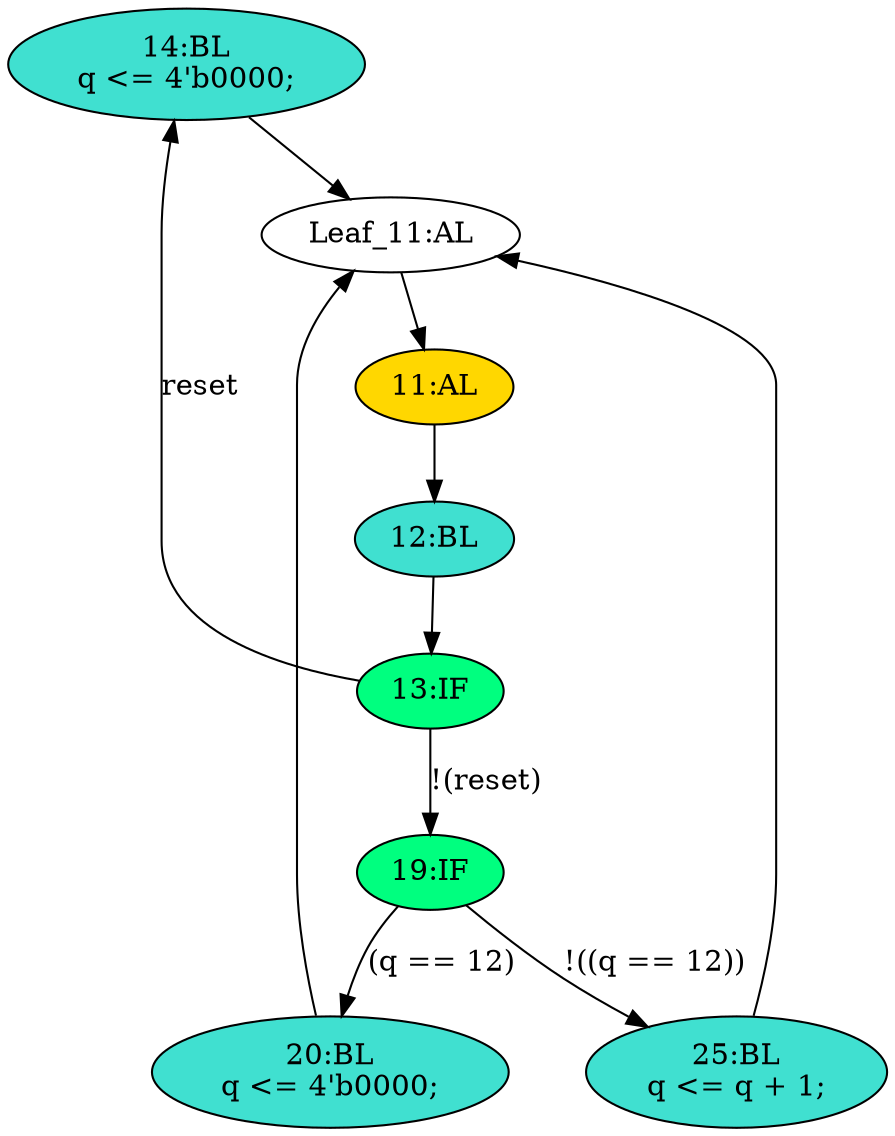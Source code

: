 strict digraph "compose( ,  )" {
	node [label="\N"];
	"14:BL"	[ast="<pyverilog.vparser.ast.Block object at 0x7f83d6c75390>",
		fillcolor=turquoise,
		label="14:BL
q <= 4'b0000;",
		statements="[<pyverilog.vparser.ast.NonblockingSubstitution object at 0x7f83d69b7390>]",
		style=filled,
		typ=Block];
	"Leaf_11:AL"	[def_var="['q']",
		label="Leaf_11:AL"];
	"14:BL" -> "Leaf_11:AL"	[cond="[]",
		lineno=None];
	"13:IF"	[ast="<pyverilog.vparser.ast.IfStatement object at 0x7f83d69b7090>",
		fillcolor=springgreen,
		label="13:IF",
		statements="[]",
		style=filled,
		typ=IfStatement];
	"13:IF" -> "14:BL"	[cond="['reset']",
		label=reset,
		lineno=13];
	"19:IF"	[ast="<pyverilog.vparser.ast.IfStatement object at 0x7f83d694ee90>",
		fillcolor=springgreen,
		label="19:IF",
		statements="[]",
		style=filled,
		typ=IfStatement];
	"13:IF" -> "19:IF"	[cond="['reset']",
		label="!(reset)",
		lineno=13];
	"20:BL"	[ast="<pyverilog.vparser.ast.Block object at 0x7f83d69a34d0>",
		fillcolor=turquoise,
		label="20:BL
q <= 4'b0000;",
		statements="[<pyverilog.vparser.ast.NonblockingSubstitution object at 0x7f83d69a3890>]",
		style=filled,
		typ=Block];
	"20:BL" -> "Leaf_11:AL"	[cond="[]",
		lineno=None];
	"19:IF" -> "20:BL"	[cond="['q']",
		label="(q == 12)",
		lineno=19];
	"25:BL"	[ast="<pyverilog.vparser.ast.Block object at 0x7f83d694e290>",
		fillcolor=turquoise,
		label="25:BL
q <= q + 1;",
		statements="[<pyverilog.vparser.ast.NonblockingSubstitution object at 0x7f83d69b1550>]",
		style=filled,
		typ=Block];
	"19:IF" -> "25:BL"	[cond="['q']",
		label="!((q == 12))",
		lineno=19];
	"11:AL"	[ast="<pyverilog.vparser.ast.Always object at 0x7f83d6c75f10>",
		clk_sens=True,
		fillcolor=gold,
		label="11:AL",
		sens="['clk']",
		statements="[]",
		style=filled,
		typ=Always,
		use_var="['reset', 'q']"];
	"Leaf_11:AL" -> "11:AL";
	"12:BL"	[ast="<pyverilog.vparser.ast.Block object at 0x7f83d6c75690>",
		fillcolor=turquoise,
		label="12:BL",
		statements="[]",
		style=filled,
		typ=Block];
	"12:BL" -> "13:IF"	[cond="[]",
		lineno=None];
	"11:AL" -> "12:BL"	[cond="[]",
		lineno=None];
	"25:BL" -> "Leaf_11:AL"	[cond="[]",
		lineno=None];
}
